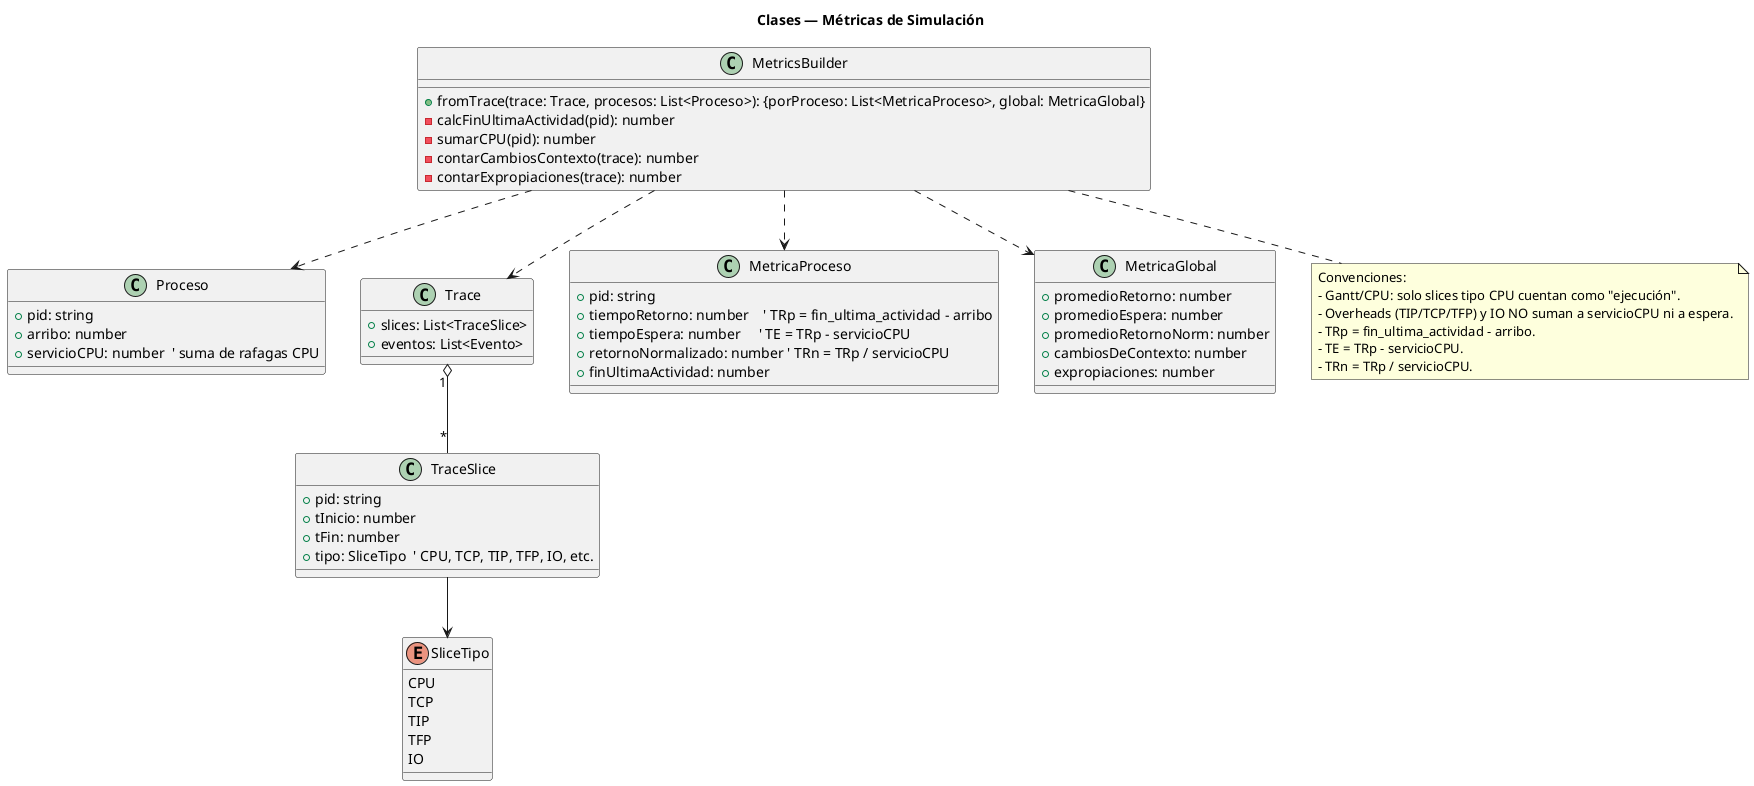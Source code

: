 @startuml 08-clases-metricas
title Clases — Métricas de Simulación

class Proceso {
  +pid: string
  +arribo: number
  +servicioCPU: number  ' suma de rafagas CPU
}

class Trace {
  +slices: List<TraceSlice>
  +eventos: List<Evento>
}

class TraceSlice {
  +pid: string
  +tInicio: number
  +tFin: number
  +tipo: SliceTipo  ' CPU, TCP, TIP, TFP, IO, etc.
}

enum SliceTipo { 
    CPU
    TCP 
    TIP
    TFP
    IO 
}

class MetricaProceso {
  +pid: string
  +tiempoRetorno: number    ' TRp = fin_ultima_actividad - arribo
  +tiempoEspera: number     ' TE = TRp - servicioCPU
  +retornoNormalizado: number ' TRn = TRp / servicioCPU
  +finUltimaActividad: number
}

class MetricaGlobal {
  +promedioRetorno: number
  +promedioEspera: number
  +promedioRetornoNorm: number
  +cambiosDeContexto: number
  +expropiaciones: number
}

class MetricsBuilder {
  +fromTrace(trace: Trace, procesos: List<Proceso>): {porProceso: List<MetricaProceso>, global: MetricaGlobal}
  -calcFinUltimaActividad(pid): number
  -sumarCPU(pid): number
  -contarCambiosContexto(trace): number
  -contarExpropiaciones(trace): number
}

Trace "1" o-- "*" TraceSlice
TraceSlice --> SliceTipo
MetricsBuilder ..> Trace
MetricsBuilder ..> Proceso
MetricsBuilder ..> MetricaProceso
MetricsBuilder ..> MetricaGlobal

note bottom
Convenciones:
- Gantt/CPU: solo slices tipo CPU cuentan como "ejecución".
- Overheads (TIP/TCP/TFP) y IO NO suman a servicioCPU ni a espera.
- TRp = fin_ultima_actividad - arribo.
- TE = TRp - servicioCPU.
- TRn = TRp / servicioCPU.
end note
@enduml
